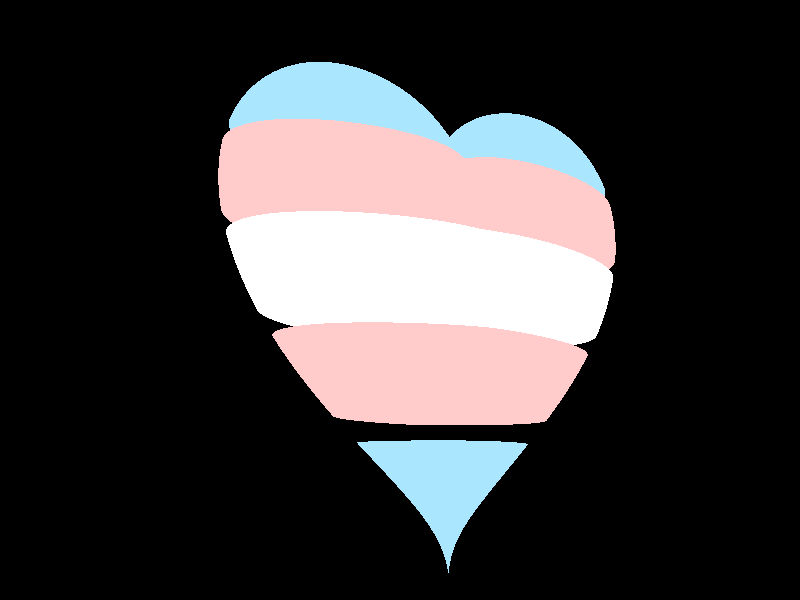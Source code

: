 #version 3.7;
global_settings { assumed_gamma 1.0 }

#include "colors.inc"
#include "functions.inc"
#include "glass.inc"          
                                
// Main camera 
camera {
    perspective angle 75
    right     x*image_width/image_height
    location  <2.0, -0.5, -1.0>
    look_at   <0.0, 0.2, -0.2>
}

background { color <0.0, 0.0, 0.0> }

// Main light
light_source{
	  < 10, 10, -10>
	  color White
}

#macro Heart(heartColor, boxLowerBounds, boxUpperBounds)
isosurface {
    function {
        sqrt(pow(x*2.5,2) + z*z + pow(abs(y*1.1-0.8*sqrt(sqrt(z*z+pow(x/2,2)/(pow(abs(y+1.4),4)+0.001)))), 2))-1
    }
    accuracy 0.005
    max_gradient 5
    contained_by {
    	  box {
    	  	boxLowerBounds, boxUpperBounds
    	  }
    }
    max_trace 10 all_intersections
		interior { ior 1.5 }
		pigment { color heartColor }
		finish { 
		    phong 1.0 
		    diffuse 0.7
		    reflection 0.3
    }
}
#end

object { Heart(rgbf <0.4, 0.8, 1.0, 0.7>, <-1.5, 0.9, -1.5>, <1.5, 1.5, 1.5>) }
object { Heart(rgbf <1.0, 0.6, 0.6, 0.7>, <-1.5, 0.5, -1.5>, <1.5, 0.8, 1.5>) }
object { Heart(rgbf <1.0, 1.0, 1.0, 0.7>, <-1.5, 0.1, -1.5>, <1.5, 0.4, 1.5>) }
object { Heart(rgbf <1.0, 0.6, 0.6, 0.7>, <-1.5, -0.3, -1.5>, <1.5, -0.0, 1.5>) }
object { Heart(rgbf <0.4, 0.8, 1.0, 0.7>, <-1.5, -1.5, -1.5>, <1.5, -0.4, 1.5>) }



